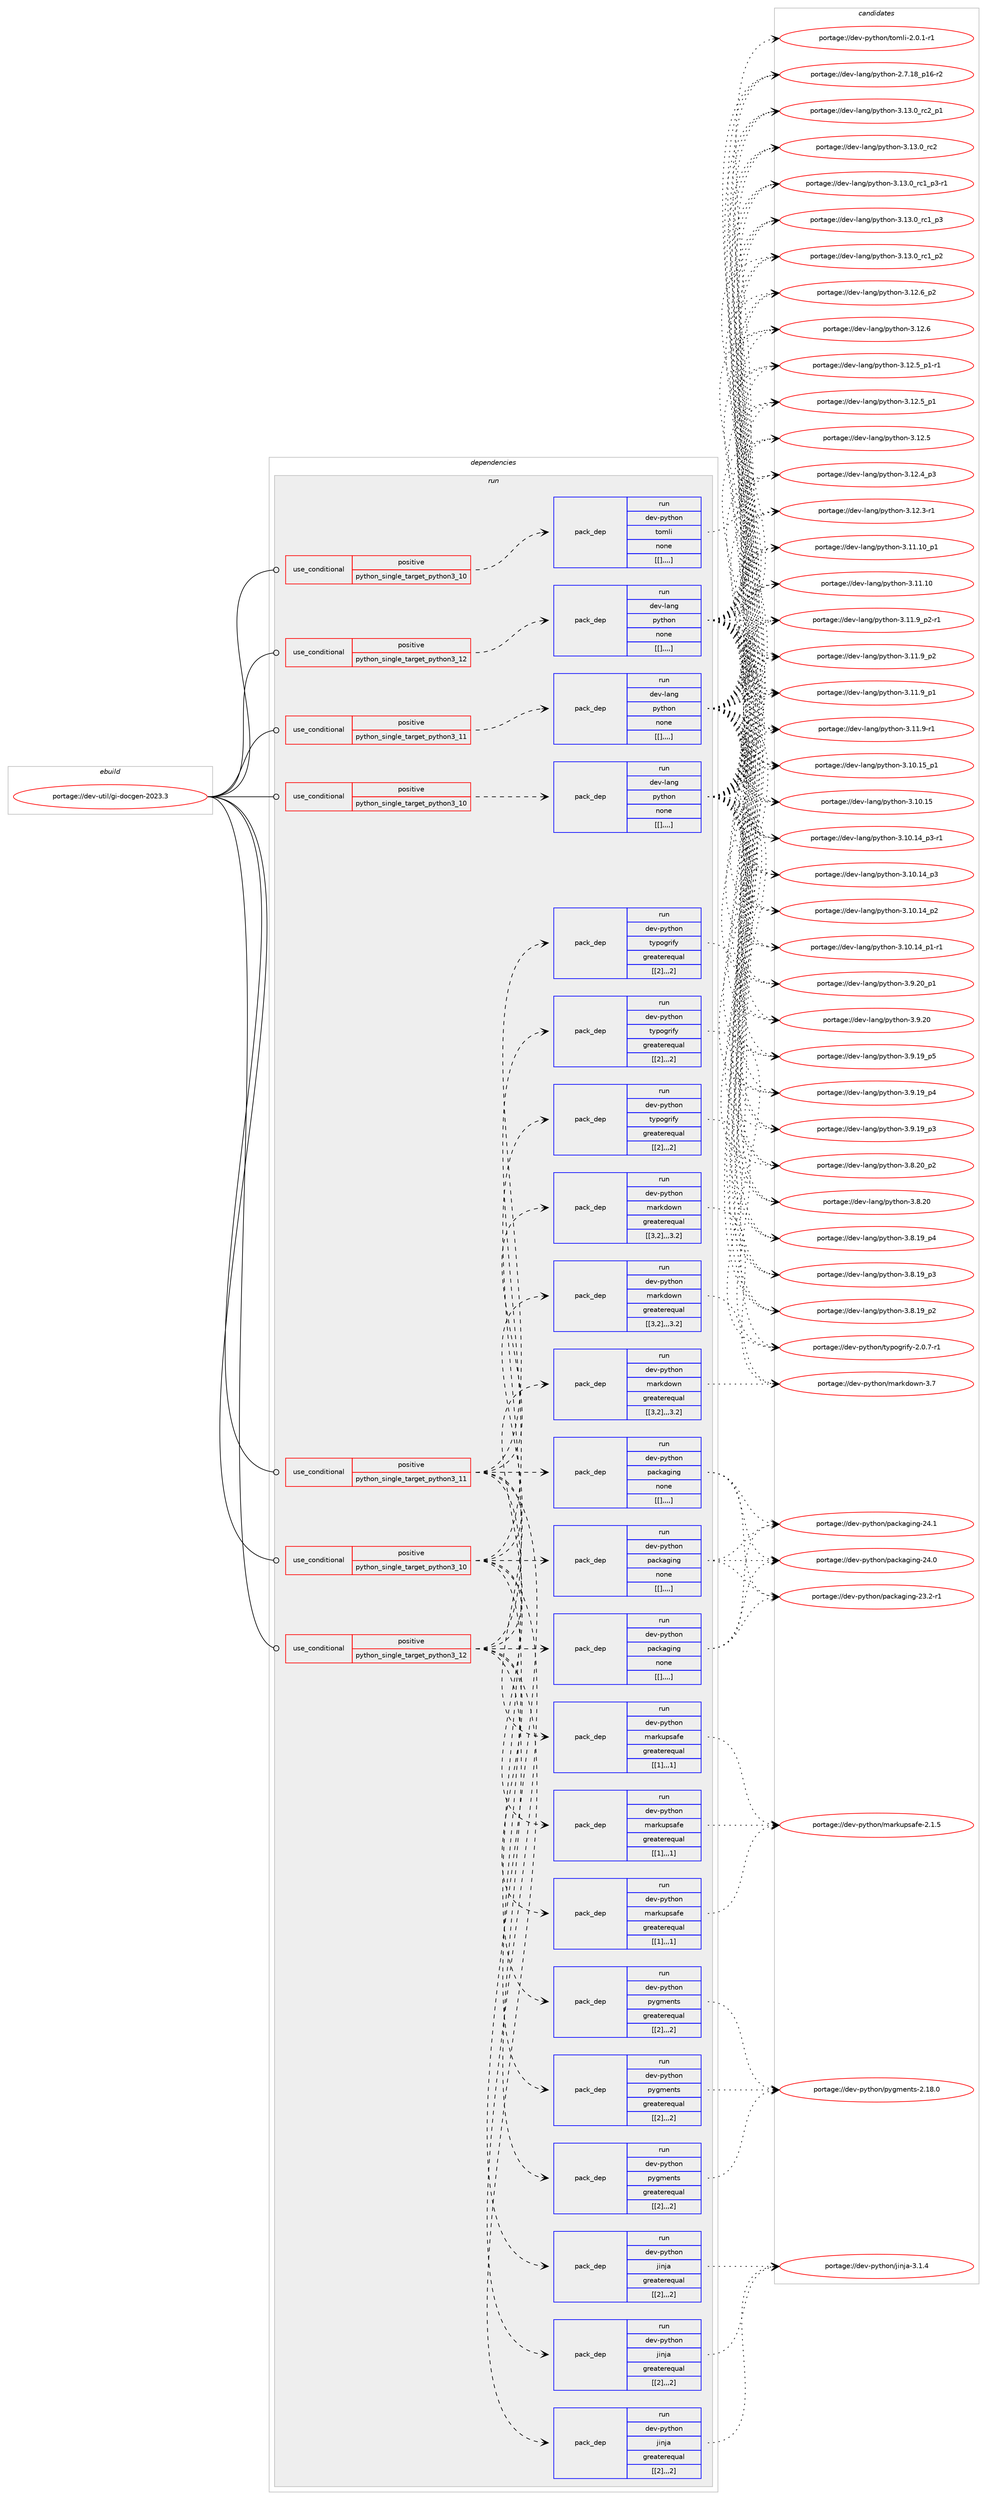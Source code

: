 digraph prolog {

# *************
# Graph options
# *************

newrank=true;
concentrate=true;
compound=true;
graph [rankdir=LR,fontname=Helvetica,fontsize=10,ranksep=1.5];#, ranksep=2.5, nodesep=0.2];
edge  [arrowhead=vee];
node  [fontname=Helvetica,fontsize=10];

# **********
# The ebuild
# **********

subgraph cluster_leftcol {
color=gray;
label=<<i>ebuild</i>>;
id [label="portage://dev-util/gi-docgen-2023.3", color=red, width=4, href="../dev-util/gi-docgen-2023.3.svg"];
}

# ****************
# The dependencies
# ****************

subgraph cluster_midcol {
color=gray;
label=<<i>dependencies</i>>;
subgraph cluster_compile {
fillcolor="#eeeeee";
style=filled;
label=<<i>compile</i>>;
}
subgraph cluster_compileandrun {
fillcolor="#eeeeee";
style=filled;
label=<<i>compile and run</i>>;
}
subgraph cluster_run {
fillcolor="#eeeeee";
style=filled;
label=<<i>run</i>>;
subgraph cond63089 {
dependency219726 [label=<<TABLE BORDER="0" CELLBORDER="1" CELLSPACING="0" CELLPADDING="4"><TR><TD ROWSPAN="3" CELLPADDING="10">use_conditional</TD></TR><TR><TD>positive</TD></TR><TR><TD>python_single_target_python3_10</TD></TR></TABLE>>, shape=none, color=red];
subgraph pack155232 {
dependency219727 [label=<<TABLE BORDER="0" CELLBORDER="1" CELLSPACING="0" CELLPADDING="4" WIDTH="220"><TR><TD ROWSPAN="6" CELLPADDING="30">pack_dep</TD></TR><TR><TD WIDTH="110">run</TD></TR><TR><TD>dev-lang</TD></TR><TR><TD>python</TD></TR><TR><TD>none</TD></TR><TR><TD>[[],,,,]</TD></TR></TABLE>>, shape=none, color=blue];
}
dependency219726:e -> dependency219727:w [weight=20,style="dashed",arrowhead="vee"];
}
id:e -> dependency219726:w [weight=20,style="solid",arrowhead="odot"];
subgraph cond63090 {
dependency219728 [label=<<TABLE BORDER="0" CELLBORDER="1" CELLSPACING="0" CELLPADDING="4"><TR><TD ROWSPAN="3" CELLPADDING="10">use_conditional</TD></TR><TR><TD>positive</TD></TR><TR><TD>python_single_target_python3_10</TD></TR></TABLE>>, shape=none, color=red];
subgraph pack155233 {
dependency219729 [label=<<TABLE BORDER="0" CELLBORDER="1" CELLSPACING="0" CELLPADDING="4" WIDTH="220"><TR><TD ROWSPAN="6" CELLPADDING="30">pack_dep</TD></TR><TR><TD WIDTH="110">run</TD></TR><TR><TD>dev-python</TD></TR><TR><TD>markdown</TD></TR><TR><TD>greaterequal</TD></TR><TR><TD>[[3,2],,,3.2]</TD></TR></TABLE>>, shape=none, color=blue];
}
dependency219728:e -> dependency219729:w [weight=20,style="dashed",arrowhead="vee"];
subgraph pack155234 {
dependency219730 [label=<<TABLE BORDER="0" CELLBORDER="1" CELLSPACING="0" CELLPADDING="4" WIDTH="220"><TR><TD ROWSPAN="6" CELLPADDING="30">pack_dep</TD></TR><TR><TD WIDTH="110">run</TD></TR><TR><TD>dev-python</TD></TR><TR><TD>markupsafe</TD></TR><TR><TD>greaterequal</TD></TR><TR><TD>[[1],,,1]</TD></TR></TABLE>>, shape=none, color=blue];
}
dependency219728:e -> dependency219730:w [weight=20,style="dashed",arrowhead="vee"];
subgraph pack155235 {
dependency219731 [label=<<TABLE BORDER="0" CELLBORDER="1" CELLSPACING="0" CELLPADDING="4" WIDTH="220"><TR><TD ROWSPAN="6" CELLPADDING="30">pack_dep</TD></TR><TR><TD WIDTH="110">run</TD></TR><TR><TD>dev-python</TD></TR><TR><TD>packaging</TD></TR><TR><TD>none</TD></TR><TR><TD>[[],,,,]</TD></TR></TABLE>>, shape=none, color=blue];
}
dependency219728:e -> dependency219731:w [weight=20,style="dashed",arrowhead="vee"];
subgraph pack155236 {
dependency219732 [label=<<TABLE BORDER="0" CELLBORDER="1" CELLSPACING="0" CELLPADDING="4" WIDTH="220"><TR><TD ROWSPAN="6" CELLPADDING="30">pack_dep</TD></TR><TR><TD WIDTH="110">run</TD></TR><TR><TD>dev-python</TD></TR><TR><TD>pygments</TD></TR><TR><TD>greaterequal</TD></TR><TR><TD>[[2],,,2]</TD></TR></TABLE>>, shape=none, color=blue];
}
dependency219728:e -> dependency219732:w [weight=20,style="dashed",arrowhead="vee"];
subgraph pack155237 {
dependency219733 [label=<<TABLE BORDER="0" CELLBORDER="1" CELLSPACING="0" CELLPADDING="4" WIDTH="220"><TR><TD ROWSPAN="6" CELLPADDING="30">pack_dep</TD></TR><TR><TD WIDTH="110">run</TD></TR><TR><TD>dev-python</TD></TR><TR><TD>jinja</TD></TR><TR><TD>greaterequal</TD></TR><TR><TD>[[2],,,2]</TD></TR></TABLE>>, shape=none, color=blue];
}
dependency219728:e -> dependency219733:w [weight=20,style="dashed",arrowhead="vee"];
subgraph pack155238 {
dependency219734 [label=<<TABLE BORDER="0" CELLBORDER="1" CELLSPACING="0" CELLPADDING="4" WIDTH="220"><TR><TD ROWSPAN="6" CELLPADDING="30">pack_dep</TD></TR><TR><TD WIDTH="110">run</TD></TR><TR><TD>dev-python</TD></TR><TR><TD>typogrify</TD></TR><TR><TD>greaterequal</TD></TR><TR><TD>[[2],,,2]</TD></TR></TABLE>>, shape=none, color=blue];
}
dependency219728:e -> dependency219734:w [weight=20,style="dashed",arrowhead="vee"];
}
id:e -> dependency219728:w [weight=20,style="solid",arrowhead="odot"];
subgraph cond63091 {
dependency219735 [label=<<TABLE BORDER="0" CELLBORDER="1" CELLSPACING="0" CELLPADDING="4"><TR><TD ROWSPAN="3" CELLPADDING="10">use_conditional</TD></TR><TR><TD>positive</TD></TR><TR><TD>python_single_target_python3_10</TD></TR></TABLE>>, shape=none, color=red];
subgraph pack155239 {
dependency219736 [label=<<TABLE BORDER="0" CELLBORDER="1" CELLSPACING="0" CELLPADDING="4" WIDTH="220"><TR><TD ROWSPAN="6" CELLPADDING="30">pack_dep</TD></TR><TR><TD WIDTH="110">run</TD></TR><TR><TD>dev-python</TD></TR><TR><TD>tomli</TD></TR><TR><TD>none</TD></TR><TR><TD>[[],,,,]</TD></TR></TABLE>>, shape=none, color=blue];
}
dependency219735:e -> dependency219736:w [weight=20,style="dashed",arrowhead="vee"];
}
id:e -> dependency219735:w [weight=20,style="solid",arrowhead="odot"];
subgraph cond63092 {
dependency219737 [label=<<TABLE BORDER="0" CELLBORDER="1" CELLSPACING="0" CELLPADDING="4"><TR><TD ROWSPAN="3" CELLPADDING="10">use_conditional</TD></TR><TR><TD>positive</TD></TR><TR><TD>python_single_target_python3_11</TD></TR></TABLE>>, shape=none, color=red];
subgraph pack155240 {
dependency219738 [label=<<TABLE BORDER="0" CELLBORDER="1" CELLSPACING="0" CELLPADDING="4" WIDTH="220"><TR><TD ROWSPAN="6" CELLPADDING="30">pack_dep</TD></TR><TR><TD WIDTH="110">run</TD></TR><TR><TD>dev-lang</TD></TR><TR><TD>python</TD></TR><TR><TD>none</TD></TR><TR><TD>[[],,,,]</TD></TR></TABLE>>, shape=none, color=blue];
}
dependency219737:e -> dependency219738:w [weight=20,style="dashed",arrowhead="vee"];
}
id:e -> dependency219737:w [weight=20,style="solid",arrowhead="odot"];
subgraph cond63093 {
dependency219739 [label=<<TABLE BORDER="0" CELLBORDER="1" CELLSPACING="0" CELLPADDING="4"><TR><TD ROWSPAN="3" CELLPADDING="10">use_conditional</TD></TR><TR><TD>positive</TD></TR><TR><TD>python_single_target_python3_11</TD></TR></TABLE>>, shape=none, color=red];
subgraph pack155241 {
dependency219740 [label=<<TABLE BORDER="0" CELLBORDER="1" CELLSPACING="0" CELLPADDING="4" WIDTH="220"><TR><TD ROWSPAN="6" CELLPADDING="30">pack_dep</TD></TR><TR><TD WIDTH="110">run</TD></TR><TR><TD>dev-python</TD></TR><TR><TD>markdown</TD></TR><TR><TD>greaterequal</TD></TR><TR><TD>[[3,2],,,3.2]</TD></TR></TABLE>>, shape=none, color=blue];
}
dependency219739:e -> dependency219740:w [weight=20,style="dashed",arrowhead="vee"];
subgraph pack155242 {
dependency219741 [label=<<TABLE BORDER="0" CELLBORDER="1" CELLSPACING="0" CELLPADDING="4" WIDTH="220"><TR><TD ROWSPAN="6" CELLPADDING="30">pack_dep</TD></TR><TR><TD WIDTH="110">run</TD></TR><TR><TD>dev-python</TD></TR><TR><TD>markupsafe</TD></TR><TR><TD>greaterequal</TD></TR><TR><TD>[[1],,,1]</TD></TR></TABLE>>, shape=none, color=blue];
}
dependency219739:e -> dependency219741:w [weight=20,style="dashed",arrowhead="vee"];
subgraph pack155243 {
dependency219742 [label=<<TABLE BORDER="0" CELLBORDER="1" CELLSPACING="0" CELLPADDING="4" WIDTH="220"><TR><TD ROWSPAN="6" CELLPADDING="30">pack_dep</TD></TR><TR><TD WIDTH="110">run</TD></TR><TR><TD>dev-python</TD></TR><TR><TD>packaging</TD></TR><TR><TD>none</TD></TR><TR><TD>[[],,,,]</TD></TR></TABLE>>, shape=none, color=blue];
}
dependency219739:e -> dependency219742:w [weight=20,style="dashed",arrowhead="vee"];
subgraph pack155244 {
dependency219743 [label=<<TABLE BORDER="0" CELLBORDER="1" CELLSPACING="0" CELLPADDING="4" WIDTH="220"><TR><TD ROWSPAN="6" CELLPADDING="30">pack_dep</TD></TR><TR><TD WIDTH="110">run</TD></TR><TR><TD>dev-python</TD></TR><TR><TD>pygments</TD></TR><TR><TD>greaterequal</TD></TR><TR><TD>[[2],,,2]</TD></TR></TABLE>>, shape=none, color=blue];
}
dependency219739:e -> dependency219743:w [weight=20,style="dashed",arrowhead="vee"];
subgraph pack155245 {
dependency219744 [label=<<TABLE BORDER="0" CELLBORDER="1" CELLSPACING="0" CELLPADDING="4" WIDTH="220"><TR><TD ROWSPAN="6" CELLPADDING="30">pack_dep</TD></TR><TR><TD WIDTH="110">run</TD></TR><TR><TD>dev-python</TD></TR><TR><TD>jinja</TD></TR><TR><TD>greaterequal</TD></TR><TR><TD>[[2],,,2]</TD></TR></TABLE>>, shape=none, color=blue];
}
dependency219739:e -> dependency219744:w [weight=20,style="dashed",arrowhead="vee"];
subgraph pack155246 {
dependency219745 [label=<<TABLE BORDER="0" CELLBORDER="1" CELLSPACING="0" CELLPADDING="4" WIDTH="220"><TR><TD ROWSPAN="6" CELLPADDING="30">pack_dep</TD></TR><TR><TD WIDTH="110">run</TD></TR><TR><TD>dev-python</TD></TR><TR><TD>typogrify</TD></TR><TR><TD>greaterequal</TD></TR><TR><TD>[[2],,,2]</TD></TR></TABLE>>, shape=none, color=blue];
}
dependency219739:e -> dependency219745:w [weight=20,style="dashed",arrowhead="vee"];
}
id:e -> dependency219739:w [weight=20,style="solid",arrowhead="odot"];
subgraph cond63094 {
dependency219746 [label=<<TABLE BORDER="0" CELLBORDER="1" CELLSPACING="0" CELLPADDING="4"><TR><TD ROWSPAN="3" CELLPADDING="10">use_conditional</TD></TR><TR><TD>positive</TD></TR><TR><TD>python_single_target_python3_12</TD></TR></TABLE>>, shape=none, color=red];
subgraph pack155247 {
dependency219747 [label=<<TABLE BORDER="0" CELLBORDER="1" CELLSPACING="0" CELLPADDING="4" WIDTH="220"><TR><TD ROWSPAN="6" CELLPADDING="30">pack_dep</TD></TR><TR><TD WIDTH="110">run</TD></TR><TR><TD>dev-lang</TD></TR><TR><TD>python</TD></TR><TR><TD>none</TD></TR><TR><TD>[[],,,,]</TD></TR></TABLE>>, shape=none, color=blue];
}
dependency219746:e -> dependency219747:w [weight=20,style="dashed",arrowhead="vee"];
}
id:e -> dependency219746:w [weight=20,style="solid",arrowhead="odot"];
subgraph cond63095 {
dependency219748 [label=<<TABLE BORDER="0" CELLBORDER="1" CELLSPACING="0" CELLPADDING="4"><TR><TD ROWSPAN="3" CELLPADDING="10">use_conditional</TD></TR><TR><TD>positive</TD></TR><TR><TD>python_single_target_python3_12</TD></TR></TABLE>>, shape=none, color=red];
subgraph pack155248 {
dependency219749 [label=<<TABLE BORDER="0" CELLBORDER="1" CELLSPACING="0" CELLPADDING="4" WIDTH="220"><TR><TD ROWSPAN="6" CELLPADDING="30">pack_dep</TD></TR><TR><TD WIDTH="110">run</TD></TR><TR><TD>dev-python</TD></TR><TR><TD>markdown</TD></TR><TR><TD>greaterequal</TD></TR><TR><TD>[[3,2],,,3.2]</TD></TR></TABLE>>, shape=none, color=blue];
}
dependency219748:e -> dependency219749:w [weight=20,style="dashed",arrowhead="vee"];
subgraph pack155249 {
dependency219750 [label=<<TABLE BORDER="0" CELLBORDER="1" CELLSPACING="0" CELLPADDING="4" WIDTH="220"><TR><TD ROWSPAN="6" CELLPADDING="30">pack_dep</TD></TR><TR><TD WIDTH="110">run</TD></TR><TR><TD>dev-python</TD></TR><TR><TD>markupsafe</TD></TR><TR><TD>greaterequal</TD></TR><TR><TD>[[1],,,1]</TD></TR></TABLE>>, shape=none, color=blue];
}
dependency219748:e -> dependency219750:w [weight=20,style="dashed",arrowhead="vee"];
subgraph pack155250 {
dependency219751 [label=<<TABLE BORDER="0" CELLBORDER="1" CELLSPACING="0" CELLPADDING="4" WIDTH="220"><TR><TD ROWSPAN="6" CELLPADDING="30">pack_dep</TD></TR><TR><TD WIDTH="110">run</TD></TR><TR><TD>dev-python</TD></TR><TR><TD>packaging</TD></TR><TR><TD>none</TD></TR><TR><TD>[[],,,,]</TD></TR></TABLE>>, shape=none, color=blue];
}
dependency219748:e -> dependency219751:w [weight=20,style="dashed",arrowhead="vee"];
subgraph pack155251 {
dependency219752 [label=<<TABLE BORDER="0" CELLBORDER="1" CELLSPACING="0" CELLPADDING="4" WIDTH="220"><TR><TD ROWSPAN="6" CELLPADDING="30">pack_dep</TD></TR><TR><TD WIDTH="110">run</TD></TR><TR><TD>dev-python</TD></TR><TR><TD>pygments</TD></TR><TR><TD>greaterequal</TD></TR><TR><TD>[[2],,,2]</TD></TR></TABLE>>, shape=none, color=blue];
}
dependency219748:e -> dependency219752:w [weight=20,style="dashed",arrowhead="vee"];
subgraph pack155252 {
dependency219753 [label=<<TABLE BORDER="0" CELLBORDER="1" CELLSPACING="0" CELLPADDING="4" WIDTH="220"><TR><TD ROWSPAN="6" CELLPADDING="30">pack_dep</TD></TR><TR><TD WIDTH="110">run</TD></TR><TR><TD>dev-python</TD></TR><TR><TD>jinja</TD></TR><TR><TD>greaterequal</TD></TR><TR><TD>[[2],,,2]</TD></TR></TABLE>>, shape=none, color=blue];
}
dependency219748:e -> dependency219753:w [weight=20,style="dashed",arrowhead="vee"];
subgraph pack155253 {
dependency219754 [label=<<TABLE BORDER="0" CELLBORDER="1" CELLSPACING="0" CELLPADDING="4" WIDTH="220"><TR><TD ROWSPAN="6" CELLPADDING="30">pack_dep</TD></TR><TR><TD WIDTH="110">run</TD></TR><TR><TD>dev-python</TD></TR><TR><TD>typogrify</TD></TR><TR><TD>greaterequal</TD></TR><TR><TD>[[2],,,2]</TD></TR></TABLE>>, shape=none, color=blue];
}
dependency219748:e -> dependency219754:w [weight=20,style="dashed",arrowhead="vee"];
}
id:e -> dependency219748:w [weight=20,style="solid",arrowhead="odot"];
}
}

# **************
# The candidates
# **************

subgraph cluster_choices {
rank=same;
color=gray;
label=<<i>candidates</i>>;

subgraph choice155232 {
color=black;
nodesep=1;
choice100101118451089711010347112121116104111110455146495146489511499509511249 [label="portage://dev-lang/python-3.13.0_rc2_p1", color=red, width=4,href="../dev-lang/python-3.13.0_rc2_p1.svg"];
choice10010111845108971101034711212111610411111045514649514648951149950 [label="portage://dev-lang/python-3.13.0_rc2", color=red, width=4,href="../dev-lang/python-3.13.0_rc2.svg"];
choice1001011184510897110103471121211161041111104551464951464895114994995112514511449 [label="portage://dev-lang/python-3.13.0_rc1_p3-r1", color=red, width=4,href="../dev-lang/python-3.13.0_rc1_p3-r1.svg"];
choice100101118451089711010347112121116104111110455146495146489511499499511251 [label="portage://dev-lang/python-3.13.0_rc1_p3", color=red, width=4,href="../dev-lang/python-3.13.0_rc1_p3.svg"];
choice100101118451089711010347112121116104111110455146495146489511499499511250 [label="portage://dev-lang/python-3.13.0_rc1_p2", color=red, width=4,href="../dev-lang/python-3.13.0_rc1_p2.svg"];
choice100101118451089711010347112121116104111110455146495046549511250 [label="portage://dev-lang/python-3.12.6_p2", color=red, width=4,href="../dev-lang/python-3.12.6_p2.svg"];
choice10010111845108971101034711212111610411111045514649504654 [label="portage://dev-lang/python-3.12.6", color=red, width=4,href="../dev-lang/python-3.12.6.svg"];
choice1001011184510897110103471121211161041111104551464950465395112494511449 [label="portage://dev-lang/python-3.12.5_p1-r1", color=red, width=4,href="../dev-lang/python-3.12.5_p1-r1.svg"];
choice100101118451089711010347112121116104111110455146495046539511249 [label="portage://dev-lang/python-3.12.5_p1", color=red, width=4,href="../dev-lang/python-3.12.5_p1.svg"];
choice10010111845108971101034711212111610411111045514649504653 [label="portage://dev-lang/python-3.12.5", color=red, width=4,href="../dev-lang/python-3.12.5.svg"];
choice100101118451089711010347112121116104111110455146495046529511251 [label="portage://dev-lang/python-3.12.4_p3", color=red, width=4,href="../dev-lang/python-3.12.4_p3.svg"];
choice100101118451089711010347112121116104111110455146495046514511449 [label="portage://dev-lang/python-3.12.3-r1", color=red, width=4,href="../dev-lang/python-3.12.3-r1.svg"];
choice10010111845108971101034711212111610411111045514649494649489511249 [label="portage://dev-lang/python-3.11.10_p1", color=red, width=4,href="../dev-lang/python-3.11.10_p1.svg"];
choice1001011184510897110103471121211161041111104551464949464948 [label="portage://dev-lang/python-3.11.10", color=red, width=4,href="../dev-lang/python-3.11.10.svg"];
choice1001011184510897110103471121211161041111104551464949465795112504511449 [label="portage://dev-lang/python-3.11.9_p2-r1", color=red, width=4,href="../dev-lang/python-3.11.9_p2-r1.svg"];
choice100101118451089711010347112121116104111110455146494946579511250 [label="portage://dev-lang/python-3.11.9_p2", color=red, width=4,href="../dev-lang/python-3.11.9_p2.svg"];
choice100101118451089711010347112121116104111110455146494946579511249 [label="portage://dev-lang/python-3.11.9_p1", color=red, width=4,href="../dev-lang/python-3.11.9_p1.svg"];
choice100101118451089711010347112121116104111110455146494946574511449 [label="portage://dev-lang/python-3.11.9-r1", color=red, width=4,href="../dev-lang/python-3.11.9-r1.svg"];
choice10010111845108971101034711212111610411111045514649484649539511249 [label="portage://dev-lang/python-3.10.15_p1", color=red, width=4,href="../dev-lang/python-3.10.15_p1.svg"];
choice1001011184510897110103471121211161041111104551464948464953 [label="portage://dev-lang/python-3.10.15", color=red, width=4,href="../dev-lang/python-3.10.15.svg"];
choice100101118451089711010347112121116104111110455146494846495295112514511449 [label="portage://dev-lang/python-3.10.14_p3-r1", color=red, width=4,href="../dev-lang/python-3.10.14_p3-r1.svg"];
choice10010111845108971101034711212111610411111045514649484649529511251 [label="portage://dev-lang/python-3.10.14_p3", color=red, width=4,href="../dev-lang/python-3.10.14_p3.svg"];
choice10010111845108971101034711212111610411111045514649484649529511250 [label="portage://dev-lang/python-3.10.14_p2", color=red, width=4,href="../dev-lang/python-3.10.14_p2.svg"];
choice100101118451089711010347112121116104111110455146494846495295112494511449 [label="portage://dev-lang/python-3.10.14_p1-r1", color=red, width=4,href="../dev-lang/python-3.10.14_p1-r1.svg"];
choice100101118451089711010347112121116104111110455146574650489511249 [label="portage://dev-lang/python-3.9.20_p1", color=red, width=4,href="../dev-lang/python-3.9.20_p1.svg"];
choice10010111845108971101034711212111610411111045514657465048 [label="portage://dev-lang/python-3.9.20", color=red, width=4,href="../dev-lang/python-3.9.20.svg"];
choice100101118451089711010347112121116104111110455146574649579511253 [label="portage://dev-lang/python-3.9.19_p5", color=red, width=4,href="../dev-lang/python-3.9.19_p5.svg"];
choice100101118451089711010347112121116104111110455146574649579511252 [label="portage://dev-lang/python-3.9.19_p4", color=red, width=4,href="../dev-lang/python-3.9.19_p4.svg"];
choice100101118451089711010347112121116104111110455146574649579511251 [label="portage://dev-lang/python-3.9.19_p3", color=red, width=4,href="../dev-lang/python-3.9.19_p3.svg"];
choice100101118451089711010347112121116104111110455146564650489511250 [label="portage://dev-lang/python-3.8.20_p2", color=red, width=4,href="../dev-lang/python-3.8.20_p2.svg"];
choice10010111845108971101034711212111610411111045514656465048 [label="portage://dev-lang/python-3.8.20", color=red, width=4,href="../dev-lang/python-3.8.20.svg"];
choice100101118451089711010347112121116104111110455146564649579511252 [label="portage://dev-lang/python-3.8.19_p4", color=red, width=4,href="../dev-lang/python-3.8.19_p4.svg"];
choice100101118451089711010347112121116104111110455146564649579511251 [label="portage://dev-lang/python-3.8.19_p3", color=red, width=4,href="../dev-lang/python-3.8.19_p3.svg"];
choice100101118451089711010347112121116104111110455146564649579511250 [label="portage://dev-lang/python-3.8.19_p2", color=red, width=4,href="../dev-lang/python-3.8.19_p2.svg"];
choice100101118451089711010347112121116104111110455046554649569511249544511450 [label="portage://dev-lang/python-2.7.18_p16-r2", color=red, width=4,href="../dev-lang/python-2.7.18_p16-r2.svg"];
dependency219727:e -> choice100101118451089711010347112121116104111110455146495146489511499509511249:w [style=dotted,weight="100"];
dependency219727:e -> choice10010111845108971101034711212111610411111045514649514648951149950:w [style=dotted,weight="100"];
dependency219727:e -> choice1001011184510897110103471121211161041111104551464951464895114994995112514511449:w [style=dotted,weight="100"];
dependency219727:e -> choice100101118451089711010347112121116104111110455146495146489511499499511251:w [style=dotted,weight="100"];
dependency219727:e -> choice100101118451089711010347112121116104111110455146495146489511499499511250:w [style=dotted,weight="100"];
dependency219727:e -> choice100101118451089711010347112121116104111110455146495046549511250:w [style=dotted,weight="100"];
dependency219727:e -> choice10010111845108971101034711212111610411111045514649504654:w [style=dotted,weight="100"];
dependency219727:e -> choice1001011184510897110103471121211161041111104551464950465395112494511449:w [style=dotted,weight="100"];
dependency219727:e -> choice100101118451089711010347112121116104111110455146495046539511249:w [style=dotted,weight="100"];
dependency219727:e -> choice10010111845108971101034711212111610411111045514649504653:w [style=dotted,weight="100"];
dependency219727:e -> choice100101118451089711010347112121116104111110455146495046529511251:w [style=dotted,weight="100"];
dependency219727:e -> choice100101118451089711010347112121116104111110455146495046514511449:w [style=dotted,weight="100"];
dependency219727:e -> choice10010111845108971101034711212111610411111045514649494649489511249:w [style=dotted,weight="100"];
dependency219727:e -> choice1001011184510897110103471121211161041111104551464949464948:w [style=dotted,weight="100"];
dependency219727:e -> choice1001011184510897110103471121211161041111104551464949465795112504511449:w [style=dotted,weight="100"];
dependency219727:e -> choice100101118451089711010347112121116104111110455146494946579511250:w [style=dotted,weight="100"];
dependency219727:e -> choice100101118451089711010347112121116104111110455146494946579511249:w [style=dotted,weight="100"];
dependency219727:e -> choice100101118451089711010347112121116104111110455146494946574511449:w [style=dotted,weight="100"];
dependency219727:e -> choice10010111845108971101034711212111610411111045514649484649539511249:w [style=dotted,weight="100"];
dependency219727:e -> choice1001011184510897110103471121211161041111104551464948464953:w [style=dotted,weight="100"];
dependency219727:e -> choice100101118451089711010347112121116104111110455146494846495295112514511449:w [style=dotted,weight="100"];
dependency219727:e -> choice10010111845108971101034711212111610411111045514649484649529511251:w [style=dotted,weight="100"];
dependency219727:e -> choice10010111845108971101034711212111610411111045514649484649529511250:w [style=dotted,weight="100"];
dependency219727:e -> choice100101118451089711010347112121116104111110455146494846495295112494511449:w [style=dotted,weight="100"];
dependency219727:e -> choice100101118451089711010347112121116104111110455146574650489511249:w [style=dotted,weight="100"];
dependency219727:e -> choice10010111845108971101034711212111610411111045514657465048:w [style=dotted,weight="100"];
dependency219727:e -> choice100101118451089711010347112121116104111110455146574649579511253:w [style=dotted,weight="100"];
dependency219727:e -> choice100101118451089711010347112121116104111110455146574649579511252:w [style=dotted,weight="100"];
dependency219727:e -> choice100101118451089711010347112121116104111110455146574649579511251:w [style=dotted,weight="100"];
dependency219727:e -> choice100101118451089711010347112121116104111110455146564650489511250:w [style=dotted,weight="100"];
dependency219727:e -> choice10010111845108971101034711212111610411111045514656465048:w [style=dotted,weight="100"];
dependency219727:e -> choice100101118451089711010347112121116104111110455146564649579511252:w [style=dotted,weight="100"];
dependency219727:e -> choice100101118451089711010347112121116104111110455146564649579511251:w [style=dotted,weight="100"];
dependency219727:e -> choice100101118451089711010347112121116104111110455146564649579511250:w [style=dotted,weight="100"];
dependency219727:e -> choice100101118451089711010347112121116104111110455046554649569511249544511450:w [style=dotted,weight="100"];
}
subgraph choice155233 {
color=black;
nodesep=1;
choice10010111845112121116104111110471099711410710011111911045514655 [label="portage://dev-python/markdown-3.7", color=red, width=4,href="../dev-python/markdown-3.7.svg"];
dependency219729:e -> choice10010111845112121116104111110471099711410710011111911045514655:w [style=dotted,weight="100"];
}
subgraph choice155234 {
color=black;
nodesep=1;
choice10010111845112121116104111110471099711410711711211597102101455046494653 [label="portage://dev-python/markupsafe-2.1.5", color=red, width=4,href="../dev-python/markupsafe-2.1.5.svg"];
dependency219730:e -> choice10010111845112121116104111110471099711410711711211597102101455046494653:w [style=dotted,weight="100"];
}
subgraph choice155235 {
color=black;
nodesep=1;
choice10010111845112121116104111110471129799107971031051101034550524649 [label="portage://dev-python/packaging-24.1", color=red, width=4,href="../dev-python/packaging-24.1.svg"];
choice10010111845112121116104111110471129799107971031051101034550524648 [label="portage://dev-python/packaging-24.0", color=red, width=4,href="../dev-python/packaging-24.0.svg"];
choice100101118451121211161041111104711297991079710310511010345505146504511449 [label="portage://dev-python/packaging-23.2-r1", color=red, width=4,href="../dev-python/packaging-23.2-r1.svg"];
dependency219731:e -> choice10010111845112121116104111110471129799107971031051101034550524649:w [style=dotted,weight="100"];
dependency219731:e -> choice10010111845112121116104111110471129799107971031051101034550524648:w [style=dotted,weight="100"];
dependency219731:e -> choice100101118451121211161041111104711297991079710310511010345505146504511449:w [style=dotted,weight="100"];
}
subgraph choice155236 {
color=black;
nodesep=1;
choice100101118451121211161041111104711212110310910111011611545504649564648 [label="portage://dev-python/pygments-2.18.0", color=red, width=4,href="../dev-python/pygments-2.18.0.svg"];
dependency219732:e -> choice100101118451121211161041111104711212110310910111011611545504649564648:w [style=dotted,weight="100"];
}
subgraph choice155237 {
color=black;
nodesep=1;
choice100101118451121211161041111104710610511010697455146494652 [label="portage://dev-python/jinja-3.1.4", color=red, width=4,href="../dev-python/jinja-3.1.4.svg"];
dependency219733:e -> choice100101118451121211161041111104710610511010697455146494652:w [style=dotted,weight="100"];
}
subgraph choice155238 {
color=black;
nodesep=1;
choice10010111845112121116104111110471161211121111031141051021214550464846554511449 [label="portage://dev-python/typogrify-2.0.7-r1", color=red, width=4,href="../dev-python/typogrify-2.0.7-r1.svg"];
dependency219734:e -> choice10010111845112121116104111110471161211121111031141051021214550464846554511449:w [style=dotted,weight="100"];
}
subgraph choice155239 {
color=black;
nodesep=1;
choice10010111845112121116104111110471161111091081054550464846494511449 [label="portage://dev-python/tomli-2.0.1-r1", color=red, width=4,href="../dev-python/tomli-2.0.1-r1.svg"];
dependency219736:e -> choice10010111845112121116104111110471161111091081054550464846494511449:w [style=dotted,weight="100"];
}
subgraph choice155240 {
color=black;
nodesep=1;
choice100101118451089711010347112121116104111110455146495146489511499509511249 [label="portage://dev-lang/python-3.13.0_rc2_p1", color=red, width=4,href="../dev-lang/python-3.13.0_rc2_p1.svg"];
choice10010111845108971101034711212111610411111045514649514648951149950 [label="portage://dev-lang/python-3.13.0_rc2", color=red, width=4,href="../dev-lang/python-3.13.0_rc2.svg"];
choice1001011184510897110103471121211161041111104551464951464895114994995112514511449 [label="portage://dev-lang/python-3.13.0_rc1_p3-r1", color=red, width=4,href="../dev-lang/python-3.13.0_rc1_p3-r1.svg"];
choice100101118451089711010347112121116104111110455146495146489511499499511251 [label="portage://dev-lang/python-3.13.0_rc1_p3", color=red, width=4,href="../dev-lang/python-3.13.0_rc1_p3.svg"];
choice100101118451089711010347112121116104111110455146495146489511499499511250 [label="portage://dev-lang/python-3.13.0_rc1_p2", color=red, width=4,href="../dev-lang/python-3.13.0_rc1_p2.svg"];
choice100101118451089711010347112121116104111110455146495046549511250 [label="portage://dev-lang/python-3.12.6_p2", color=red, width=4,href="../dev-lang/python-3.12.6_p2.svg"];
choice10010111845108971101034711212111610411111045514649504654 [label="portage://dev-lang/python-3.12.6", color=red, width=4,href="../dev-lang/python-3.12.6.svg"];
choice1001011184510897110103471121211161041111104551464950465395112494511449 [label="portage://dev-lang/python-3.12.5_p1-r1", color=red, width=4,href="../dev-lang/python-3.12.5_p1-r1.svg"];
choice100101118451089711010347112121116104111110455146495046539511249 [label="portage://dev-lang/python-3.12.5_p1", color=red, width=4,href="../dev-lang/python-3.12.5_p1.svg"];
choice10010111845108971101034711212111610411111045514649504653 [label="portage://dev-lang/python-3.12.5", color=red, width=4,href="../dev-lang/python-3.12.5.svg"];
choice100101118451089711010347112121116104111110455146495046529511251 [label="portage://dev-lang/python-3.12.4_p3", color=red, width=4,href="../dev-lang/python-3.12.4_p3.svg"];
choice100101118451089711010347112121116104111110455146495046514511449 [label="portage://dev-lang/python-3.12.3-r1", color=red, width=4,href="../dev-lang/python-3.12.3-r1.svg"];
choice10010111845108971101034711212111610411111045514649494649489511249 [label="portage://dev-lang/python-3.11.10_p1", color=red, width=4,href="../dev-lang/python-3.11.10_p1.svg"];
choice1001011184510897110103471121211161041111104551464949464948 [label="portage://dev-lang/python-3.11.10", color=red, width=4,href="../dev-lang/python-3.11.10.svg"];
choice1001011184510897110103471121211161041111104551464949465795112504511449 [label="portage://dev-lang/python-3.11.9_p2-r1", color=red, width=4,href="../dev-lang/python-3.11.9_p2-r1.svg"];
choice100101118451089711010347112121116104111110455146494946579511250 [label="portage://dev-lang/python-3.11.9_p2", color=red, width=4,href="../dev-lang/python-3.11.9_p2.svg"];
choice100101118451089711010347112121116104111110455146494946579511249 [label="portage://dev-lang/python-3.11.9_p1", color=red, width=4,href="../dev-lang/python-3.11.9_p1.svg"];
choice100101118451089711010347112121116104111110455146494946574511449 [label="portage://dev-lang/python-3.11.9-r1", color=red, width=4,href="../dev-lang/python-3.11.9-r1.svg"];
choice10010111845108971101034711212111610411111045514649484649539511249 [label="portage://dev-lang/python-3.10.15_p1", color=red, width=4,href="../dev-lang/python-3.10.15_p1.svg"];
choice1001011184510897110103471121211161041111104551464948464953 [label="portage://dev-lang/python-3.10.15", color=red, width=4,href="../dev-lang/python-3.10.15.svg"];
choice100101118451089711010347112121116104111110455146494846495295112514511449 [label="portage://dev-lang/python-3.10.14_p3-r1", color=red, width=4,href="../dev-lang/python-3.10.14_p3-r1.svg"];
choice10010111845108971101034711212111610411111045514649484649529511251 [label="portage://dev-lang/python-3.10.14_p3", color=red, width=4,href="../dev-lang/python-3.10.14_p3.svg"];
choice10010111845108971101034711212111610411111045514649484649529511250 [label="portage://dev-lang/python-3.10.14_p2", color=red, width=4,href="../dev-lang/python-3.10.14_p2.svg"];
choice100101118451089711010347112121116104111110455146494846495295112494511449 [label="portage://dev-lang/python-3.10.14_p1-r1", color=red, width=4,href="../dev-lang/python-3.10.14_p1-r1.svg"];
choice100101118451089711010347112121116104111110455146574650489511249 [label="portage://dev-lang/python-3.9.20_p1", color=red, width=4,href="../dev-lang/python-3.9.20_p1.svg"];
choice10010111845108971101034711212111610411111045514657465048 [label="portage://dev-lang/python-3.9.20", color=red, width=4,href="../dev-lang/python-3.9.20.svg"];
choice100101118451089711010347112121116104111110455146574649579511253 [label="portage://dev-lang/python-3.9.19_p5", color=red, width=4,href="../dev-lang/python-3.9.19_p5.svg"];
choice100101118451089711010347112121116104111110455146574649579511252 [label="portage://dev-lang/python-3.9.19_p4", color=red, width=4,href="../dev-lang/python-3.9.19_p4.svg"];
choice100101118451089711010347112121116104111110455146574649579511251 [label="portage://dev-lang/python-3.9.19_p3", color=red, width=4,href="../dev-lang/python-3.9.19_p3.svg"];
choice100101118451089711010347112121116104111110455146564650489511250 [label="portage://dev-lang/python-3.8.20_p2", color=red, width=4,href="../dev-lang/python-3.8.20_p2.svg"];
choice10010111845108971101034711212111610411111045514656465048 [label="portage://dev-lang/python-3.8.20", color=red, width=4,href="../dev-lang/python-3.8.20.svg"];
choice100101118451089711010347112121116104111110455146564649579511252 [label="portage://dev-lang/python-3.8.19_p4", color=red, width=4,href="../dev-lang/python-3.8.19_p4.svg"];
choice100101118451089711010347112121116104111110455146564649579511251 [label="portage://dev-lang/python-3.8.19_p3", color=red, width=4,href="../dev-lang/python-3.8.19_p3.svg"];
choice100101118451089711010347112121116104111110455146564649579511250 [label="portage://dev-lang/python-3.8.19_p2", color=red, width=4,href="../dev-lang/python-3.8.19_p2.svg"];
choice100101118451089711010347112121116104111110455046554649569511249544511450 [label="portage://dev-lang/python-2.7.18_p16-r2", color=red, width=4,href="../dev-lang/python-2.7.18_p16-r2.svg"];
dependency219738:e -> choice100101118451089711010347112121116104111110455146495146489511499509511249:w [style=dotted,weight="100"];
dependency219738:e -> choice10010111845108971101034711212111610411111045514649514648951149950:w [style=dotted,weight="100"];
dependency219738:e -> choice1001011184510897110103471121211161041111104551464951464895114994995112514511449:w [style=dotted,weight="100"];
dependency219738:e -> choice100101118451089711010347112121116104111110455146495146489511499499511251:w [style=dotted,weight="100"];
dependency219738:e -> choice100101118451089711010347112121116104111110455146495146489511499499511250:w [style=dotted,weight="100"];
dependency219738:e -> choice100101118451089711010347112121116104111110455146495046549511250:w [style=dotted,weight="100"];
dependency219738:e -> choice10010111845108971101034711212111610411111045514649504654:w [style=dotted,weight="100"];
dependency219738:e -> choice1001011184510897110103471121211161041111104551464950465395112494511449:w [style=dotted,weight="100"];
dependency219738:e -> choice100101118451089711010347112121116104111110455146495046539511249:w [style=dotted,weight="100"];
dependency219738:e -> choice10010111845108971101034711212111610411111045514649504653:w [style=dotted,weight="100"];
dependency219738:e -> choice100101118451089711010347112121116104111110455146495046529511251:w [style=dotted,weight="100"];
dependency219738:e -> choice100101118451089711010347112121116104111110455146495046514511449:w [style=dotted,weight="100"];
dependency219738:e -> choice10010111845108971101034711212111610411111045514649494649489511249:w [style=dotted,weight="100"];
dependency219738:e -> choice1001011184510897110103471121211161041111104551464949464948:w [style=dotted,weight="100"];
dependency219738:e -> choice1001011184510897110103471121211161041111104551464949465795112504511449:w [style=dotted,weight="100"];
dependency219738:e -> choice100101118451089711010347112121116104111110455146494946579511250:w [style=dotted,weight="100"];
dependency219738:e -> choice100101118451089711010347112121116104111110455146494946579511249:w [style=dotted,weight="100"];
dependency219738:e -> choice100101118451089711010347112121116104111110455146494946574511449:w [style=dotted,weight="100"];
dependency219738:e -> choice10010111845108971101034711212111610411111045514649484649539511249:w [style=dotted,weight="100"];
dependency219738:e -> choice1001011184510897110103471121211161041111104551464948464953:w [style=dotted,weight="100"];
dependency219738:e -> choice100101118451089711010347112121116104111110455146494846495295112514511449:w [style=dotted,weight="100"];
dependency219738:e -> choice10010111845108971101034711212111610411111045514649484649529511251:w [style=dotted,weight="100"];
dependency219738:e -> choice10010111845108971101034711212111610411111045514649484649529511250:w [style=dotted,weight="100"];
dependency219738:e -> choice100101118451089711010347112121116104111110455146494846495295112494511449:w [style=dotted,weight="100"];
dependency219738:e -> choice100101118451089711010347112121116104111110455146574650489511249:w [style=dotted,weight="100"];
dependency219738:e -> choice10010111845108971101034711212111610411111045514657465048:w [style=dotted,weight="100"];
dependency219738:e -> choice100101118451089711010347112121116104111110455146574649579511253:w [style=dotted,weight="100"];
dependency219738:e -> choice100101118451089711010347112121116104111110455146574649579511252:w [style=dotted,weight="100"];
dependency219738:e -> choice100101118451089711010347112121116104111110455146574649579511251:w [style=dotted,weight="100"];
dependency219738:e -> choice100101118451089711010347112121116104111110455146564650489511250:w [style=dotted,weight="100"];
dependency219738:e -> choice10010111845108971101034711212111610411111045514656465048:w [style=dotted,weight="100"];
dependency219738:e -> choice100101118451089711010347112121116104111110455146564649579511252:w [style=dotted,weight="100"];
dependency219738:e -> choice100101118451089711010347112121116104111110455146564649579511251:w [style=dotted,weight="100"];
dependency219738:e -> choice100101118451089711010347112121116104111110455146564649579511250:w [style=dotted,weight="100"];
dependency219738:e -> choice100101118451089711010347112121116104111110455046554649569511249544511450:w [style=dotted,weight="100"];
}
subgraph choice155241 {
color=black;
nodesep=1;
choice10010111845112121116104111110471099711410710011111911045514655 [label="portage://dev-python/markdown-3.7", color=red, width=4,href="../dev-python/markdown-3.7.svg"];
dependency219740:e -> choice10010111845112121116104111110471099711410710011111911045514655:w [style=dotted,weight="100"];
}
subgraph choice155242 {
color=black;
nodesep=1;
choice10010111845112121116104111110471099711410711711211597102101455046494653 [label="portage://dev-python/markupsafe-2.1.5", color=red, width=4,href="../dev-python/markupsafe-2.1.5.svg"];
dependency219741:e -> choice10010111845112121116104111110471099711410711711211597102101455046494653:w [style=dotted,weight="100"];
}
subgraph choice155243 {
color=black;
nodesep=1;
choice10010111845112121116104111110471129799107971031051101034550524649 [label="portage://dev-python/packaging-24.1", color=red, width=4,href="../dev-python/packaging-24.1.svg"];
choice10010111845112121116104111110471129799107971031051101034550524648 [label="portage://dev-python/packaging-24.0", color=red, width=4,href="../dev-python/packaging-24.0.svg"];
choice100101118451121211161041111104711297991079710310511010345505146504511449 [label="portage://dev-python/packaging-23.2-r1", color=red, width=4,href="../dev-python/packaging-23.2-r1.svg"];
dependency219742:e -> choice10010111845112121116104111110471129799107971031051101034550524649:w [style=dotted,weight="100"];
dependency219742:e -> choice10010111845112121116104111110471129799107971031051101034550524648:w [style=dotted,weight="100"];
dependency219742:e -> choice100101118451121211161041111104711297991079710310511010345505146504511449:w [style=dotted,weight="100"];
}
subgraph choice155244 {
color=black;
nodesep=1;
choice100101118451121211161041111104711212110310910111011611545504649564648 [label="portage://dev-python/pygments-2.18.0", color=red, width=4,href="../dev-python/pygments-2.18.0.svg"];
dependency219743:e -> choice100101118451121211161041111104711212110310910111011611545504649564648:w [style=dotted,weight="100"];
}
subgraph choice155245 {
color=black;
nodesep=1;
choice100101118451121211161041111104710610511010697455146494652 [label="portage://dev-python/jinja-3.1.4", color=red, width=4,href="../dev-python/jinja-3.1.4.svg"];
dependency219744:e -> choice100101118451121211161041111104710610511010697455146494652:w [style=dotted,weight="100"];
}
subgraph choice155246 {
color=black;
nodesep=1;
choice10010111845112121116104111110471161211121111031141051021214550464846554511449 [label="portage://dev-python/typogrify-2.0.7-r1", color=red, width=4,href="../dev-python/typogrify-2.0.7-r1.svg"];
dependency219745:e -> choice10010111845112121116104111110471161211121111031141051021214550464846554511449:w [style=dotted,weight="100"];
}
subgraph choice155247 {
color=black;
nodesep=1;
choice100101118451089711010347112121116104111110455146495146489511499509511249 [label="portage://dev-lang/python-3.13.0_rc2_p1", color=red, width=4,href="../dev-lang/python-3.13.0_rc2_p1.svg"];
choice10010111845108971101034711212111610411111045514649514648951149950 [label="portage://dev-lang/python-3.13.0_rc2", color=red, width=4,href="../dev-lang/python-3.13.0_rc2.svg"];
choice1001011184510897110103471121211161041111104551464951464895114994995112514511449 [label="portage://dev-lang/python-3.13.0_rc1_p3-r1", color=red, width=4,href="../dev-lang/python-3.13.0_rc1_p3-r1.svg"];
choice100101118451089711010347112121116104111110455146495146489511499499511251 [label="portage://dev-lang/python-3.13.0_rc1_p3", color=red, width=4,href="../dev-lang/python-3.13.0_rc1_p3.svg"];
choice100101118451089711010347112121116104111110455146495146489511499499511250 [label="portage://dev-lang/python-3.13.0_rc1_p2", color=red, width=4,href="../dev-lang/python-3.13.0_rc1_p2.svg"];
choice100101118451089711010347112121116104111110455146495046549511250 [label="portage://dev-lang/python-3.12.6_p2", color=red, width=4,href="../dev-lang/python-3.12.6_p2.svg"];
choice10010111845108971101034711212111610411111045514649504654 [label="portage://dev-lang/python-3.12.6", color=red, width=4,href="../dev-lang/python-3.12.6.svg"];
choice1001011184510897110103471121211161041111104551464950465395112494511449 [label="portage://dev-lang/python-3.12.5_p1-r1", color=red, width=4,href="../dev-lang/python-3.12.5_p1-r1.svg"];
choice100101118451089711010347112121116104111110455146495046539511249 [label="portage://dev-lang/python-3.12.5_p1", color=red, width=4,href="../dev-lang/python-3.12.5_p1.svg"];
choice10010111845108971101034711212111610411111045514649504653 [label="portage://dev-lang/python-3.12.5", color=red, width=4,href="../dev-lang/python-3.12.5.svg"];
choice100101118451089711010347112121116104111110455146495046529511251 [label="portage://dev-lang/python-3.12.4_p3", color=red, width=4,href="../dev-lang/python-3.12.4_p3.svg"];
choice100101118451089711010347112121116104111110455146495046514511449 [label="portage://dev-lang/python-3.12.3-r1", color=red, width=4,href="../dev-lang/python-3.12.3-r1.svg"];
choice10010111845108971101034711212111610411111045514649494649489511249 [label="portage://dev-lang/python-3.11.10_p1", color=red, width=4,href="../dev-lang/python-3.11.10_p1.svg"];
choice1001011184510897110103471121211161041111104551464949464948 [label="portage://dev-lang/python-3.11.10", color=red, width=4,href="../dev-lang/python-3.11.10.svg"];
choice1001011184510897110103471121211161041111104551464949465795112504511449 [label="portage://dev-lang/python-3.11.9_p2-r1", color=red, width=4,href="../dev-lang/python-3.11.9_p2-r1.svg"];
choice100101118451089711010347112121116104111110455146494946579511250 [label="portage://dev-lang/python-3.11.9_p2", color=red, width=4,href="../dev-lang/python-3.11.9_p2.svg"];
choice100101118451089711010347112121116104111110455146494946579511249 [label="portage://dev-lang/python-3.11.9_p1", color=red, width=4,href="../dev-lang/python-3.11.9_p1.svg"];
choice100101118451089711010347112121116104111110455146494946574511449 [label="portage://dev-lang/python-3.11.9-r1", color=red, width=4,href="../dev-lang/python-3.11.9-r1.svg"];
choice10010111845108971101034711212111610411111045514649484649539511249 [label="portage://dev-lang/python-3.10.15_p1", color=red, width=4,href="../dev-lang/python-3.10.15_p1.svg"];
choice1001011184510897110103471121211161041111104551464948464953 [label="portage://dev-lang/python-3.10.15", color=red, width=4,href="../dev-lang/python-3.10.15.svg"];
choice100101118451089711010347112121116104111110455146494846495295112514511449 [label="portage://dev-lang/python-3.10.14_p3-r1", color=red, width=4,href="../dev-lang/python-3.10.14_p3-r1.svg"];
choice10010111845108971101034711212111610411111045514649484649529511251 [label="portage://dev-lang/python-3.10.14_p3", color=red, width=4,href="../dev-lang/python-3.10.14_p3.svg"];
choice10010111845108971101034711212111610411111045514649484649529511250 [label="portage://dev-lang/python-3.10.14_p2", color=red, width=4,href="../dev-lang/python-3.10.14_p2.svg"];
choice100101118451089711010347112121116104111110455146494846495295112494511449 [label="portage://dev-lang/python-3.10.14_p1-r1", color=red, width=4,href="../dev-lang/python-3.10.14_p1-r1.svg"];
choice100101118451089711010347112121116104111110455146574650489511249 [label="portage://dev-lang/python-3.9.20_p1", color=red, width=4,href="../dev-lang/python-3.9.20_p1.svg"];
choice10010111845108971101034711212111610411111045514657465048 [label="portage://dev-lang/python-3.9.20", color=red, width=4,href="../dev-lang/python-3.9.20.svg"];
choice100101118451089711010347112121116104111110455146574649579511253 [label="portage://dev-lang/python-3.9.19_p5", color=red, width=4,href="../dev-lang/python-3.9.19_p5.svg"];
choice100101118451089711010347112121116104111110455146574649579511252 [label="portage://dev-lang/python-3.9.19_p4", color=red, width=4,href="../dev-lang/python-3.9.19_p4.svg"];
choice100101118451089711010347112121116104111110455146574649579511251 [label="portage://dev-lang/python-3.9.19_p3", color=red, width=4,href="../dev-lang/python-3.9.19_p3.svg"];
choice100101118451089711010347112121116104111110455146564650489511250 [label="portage://dev-lang/python-3.8.20_p2", color=red, width=4,href="../dev-lang/python-3.8.20_p2.svg"];
choice10010111845108971101034711212111610411111045514656465048 [label="portage://dev-lang/python-3.8.20", color=red, width=4,href="../dev-lang/python-3.8.20.svg"];
choice100101118451089711010347112121116104111110455146564649579511252 [label="portage://dev-lang/python-3.8.19_p4", color=red, width=4,href="../dev-lang/python-3.8.19_p4.svg"];
choice100101118451089711010347112121116104111110455146564649579511251 [label="portage://dev-lang/python-3.8.19_p3", color=red, width=4,href="../dev-lang/python-3.8.19_p3.svg"];
choice100101118451089711010347112121116104111110455146564649579511250 [label="portage://dev-lang/python-3.8.19_p2", color=red, width=4,href="../dev-lang/python-3.8.19_p2.svg"];
choice100101118451089711010347112121116104111110455046554649569511249544511450 [label="portage://dev-lang/python-2.7.18_p16-r2", color=red, width=4,href="../dev-lang/python-2.7.18_p16-r2.svg"];
dependency219747:e -> choice100101118451089711010347112121116104111110455146495146489511499509511249:w [style=dotted,weight="100"];
dependency219747:e -> choice10010111845108971101034711212111610411111045514649514648951149950:w [style=dotted,weight="100"];
dependency219747:e -> choice1001011184510897110103471121211161041111104551464951464895114994995112514511449:w [style=dotted,weight="100"];
dependency219747:e -> choice100101118451089711010347112121116104111110455146495146489511499499511251:w [style=dotted,weight="100"];
dependency219747:e -> choice100101118451089711010347112121116104111110455146495146489511499499511250:w [style=dotted,weight="100"];
dependency219747:e -> choice100101118451089711010347112121116104111110455146495046549511250:w [style=dotted,weight="100"];
dependency219747:e -> choice10010111845108971101034711212111610411111045514649504654:w [style=dotted,weight="100"];
dependency219747:e -> choice1001011184510897110103471121211161041111104551464950465395112494511449:w [style=dotted,weight="100"];
dependency219747:e -> choice100101118451089711010347112121116104111110455146495046539511249:w [style=dotted,weight="100"];
dependency219747:e -> choice10010111845108971101034711212111610411111045514649504653:w [style=dotted,weight="100"];
dependency219747:e -> choice100101118451089711010347112121116104111110455146495046529511251:w [style=dotted,weight="100"];
dependency219747:e -> choice100101118451089711010347112121116104111110455146495046514511449:w [style=dotted,weight="100"];
dependency219747:e -> choice10010111845108971101034711212111610411111045514649494649489511249:w [style=dotted,weight="100"];
dependency219747:e -> choice1001011184510897110103471121211161041111104551464949464948:w [style=dotted,weight="100"];
dependency219747:e -> choice1001011184510897110103471121211161041111104551464949465795112504511449:w [style=dotted,weight="100"];
dependency219747:e -> choice100101118451089711010347112121116104111110455146494946579511250:w [style=dotted,weight="100"];
dependency219747:e -> choice100101118451089711010347112121116104111110455146494946579511249:w [style=dotted,weight="100"];
dependency219747:e -> choice100101118451089711010347112121116104111110455146494946574511449:w [style=dotted,weight="100"];
dependency219747:e -> choice10010111845108971101034711212111610411111045514649484649539511249:w [style=dotted,weight="100"];
dependency219747:e -> choice1001011184510897110103471121211161041111104551464948464953:w [style=dotted,weight="100"];
dependency219747:e -> choice100101118451089711010347112121116104111110455146494846495295112514511449:w [style=dotted,weight="100"];
dependency219747:e -> choice10010111845108971101034711212111610411111045514649484649529511251:w [style=dotted,weight="100"];
dependency219747:e -> choice10010111845108971101034711212111610411111045514649484649529511250:w [style=dotted,weight="100"];
dependency219747:e -> choice100101118451089711010347112121116104111110455146494846495295112494511449:w [style=dotted,weight="100"];
dependency219747:e -> choice100101118451089711010347112121116104111110455146574650489511249:w [style=dotted,weight="100"];
dependency219747:e -> choice10010111845108971101034711212111610411111045514657465048:w [style=dotted,weight="100"];
dependency219747:e -> choice100101118451089711010347112121116104111110455146574649579511253:w [style=dotted,weight="100"];
dependency219747:e -> choice100101118451089711010347112121116104111110455146574649579511252:w [style=dotted,weight="100"];
dependency219747:e -> choice100101118451089711010347112121116104111110455146574649579511251:w [style=dotted,weight="100"];
dependency219747:e -> choice100101118451089711010347112121116104111110455146564650489511250:w [style=dotted,weight="100"];
dependency219747:e -> choice10010111845108971101034711212111610411111045514656465048:w [style=dotted,weight="100"];
dependency219747:e -> choice100101118451089711010347112121116104111110455146564649579511252:w [style=dotted,weight="100"];
dependency219747:e -> choice100101118451089711010347112121116104111110455146564649579511251:w [style=dotted,weight="100"];
dependency219747:e -> choice100101118451089711010347112121116104111110455146564649579511250:w [style=dotted,weight="100"];
dependency219747:e -> choice100101118451089711010347112121116104111110455046554649569511249544511450:w [style=dotted,weight="100"];
}
subgraph choice155248 {
color=black;
nodesep=1;
choice10010111845112121116104111110471099711410710011111911045514655 [label="portage://dev-python/markdown-3.7", color=red, width=4,href="../dev-python/markdown-3.7.svg"];
dependency219749:e -> choice10010111845112121116104111110471099711410710011111911045514655:w [style=dotted,weight="100"];
}
subgraph choice155249 {
color=black;
nodesep=1;
choice10010111845112121116104111110471099711410711711211597102101455046494653 [label="portage://dev-python/markupsafe-2.1.5", color=red, width=4,href="../dev-python/markupsafe-2.1.5.svg"];
dependency219750:e -> choice10010111845112121116104111110471099711410711711211597102101455046494653:w [style=dotted,weight="100"];
}
subgraph choice155250 {
color=black;
nodesep=1;
choice10010111845112121116104111110471129799107971031051101034550524649 [label="portage://dev-python/packaging-24.1", color=red, width=4,href="../dev-python/packaging-24.1.svg"];
choice10010111845112121116104111110471129799107971031051101034550524648 [label="portage://dev-python/packaging-24.0", color=red, width=4,href="../dev-python/packaging-24.0.svg"];
choice100101118451121211161041111104711297991079710310511010345505146504511449 [label="portage://dev-python/packaging-23.2-r1", color=red, width=4,href="../dev-python/packaging-23.2-r1.svg"];
dependency219751:e -> choice10010111845112121116104111110471129799107971031051101034550524649:w [style=dotted,weight="100"];
dependency219751:e -> choice10010111845112121116104111110471129799107971031051101034550524648:w [style=dotted,weight="100"];
dependency219751:e -> choice100101118451121211161041111104711297991079710310511010345505146504511449:w [style=dotted,weight="100"];
}
subgraph choice155251 {
color=black;
nodesep=1;
choice100101118451121211161041111104711212110310910111011611545504649564648 [label="portage://dev-python/pygments-2.18.0", color=red, width=4,href="../dev-python/pygments-2.18.0.svg"];
dependency219752:e -> choice100101118451121211161041111104711212110310910111011611545504649564648:w [style=dotted,weight="100"];
}
subgraph choice155252 {
color=black;
nodesep=1;
choice100101118451121211161041111104710610511010697455146494652 [label="portage://dev-python/jinja-3.1.4", color=red, width=4,href="../dev-python/jinja-3.1.4.svg"];
dependency219753:e -> choice100101118451121211161041111104710610511010697455146494652:w [style=dotted,weight="100"];
}
subgraph choice155253 {
color=black;
nodesep=1;
choice10010111845112121116104111110471161211121111031141051021214550464846554511449 [label="portage://dev-python/typogrify-2.0.7-r1", color=red, width=4,href="../dev-python/typogrify-2.0.7-r1.svg"];
dependency219754:e -> choice10010111845112121116104111110471161211121111031141051021214550464846554511449:w [style=dotted,weight="100"];
}
}

}
